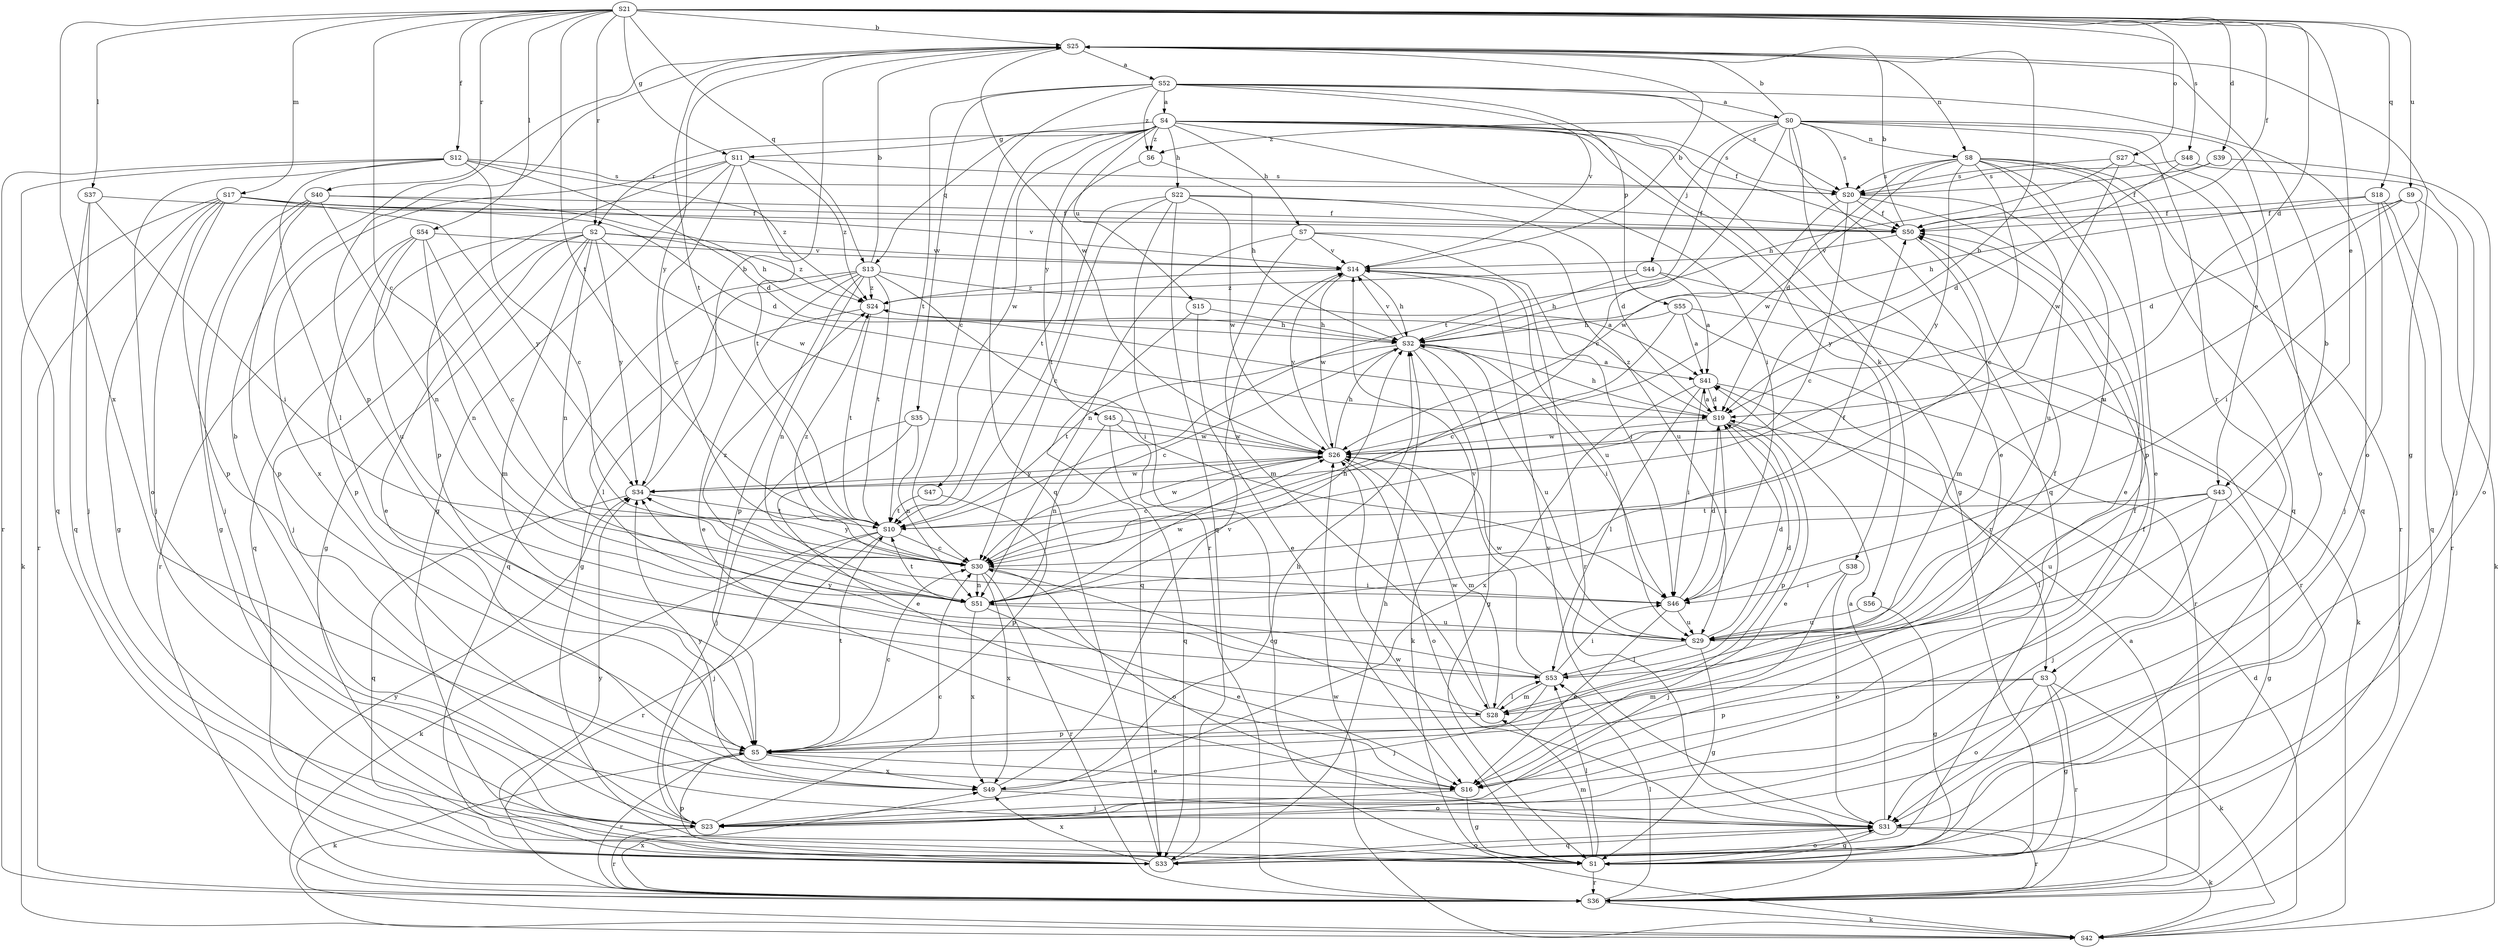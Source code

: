 strict digraph  {
S21;
S4;
S0;
S52;
S41;
S25;
S30;
S39;
S19;
S43;
S16;
S12;
S50;
S11;
S1;
S22;
S7;
S32;
S46;
S44;
S23;
S56;
S42;
S37;
S54;
S53;
S17;
S28;
S8;
S51;
S27;
S31;
S55;
S5;
S18;
S13;
S33;
S40;
S2;
S3;
S36;
S48;
S20;
S10;
S9;
S15;
S29;
S35;
S14;
S47;
S26;
S49;
S45;
S38;
S34;
S6;
S24;
S21 -> S25  [label=b];
S21 -> S30  [label=c];
S21 -> S39  [label=d];
S21 -> S19  [label=d];
S21 -> S43  [label=e];
S21 -> S12  [label=f];
S21 -> S50  [label=f];
S21 -> S11  [label=g];
S21 -> S37  [label=l];
S21 -> S54  [label=l];
S21 -> S17  [label=m];
S21 -> S27  [label=o];
S21 -> S18  [label=q];
S21 -> S13  [label=q];
S21 -> S40  [label=r];
S21 -> S2  [label=r];
S21 -> S48  [label=s];
S21 -> S10  [label=t];
S21 -> S9  [label=u];
S21 -> S49  [label=x];
S4 -> S50  [label=f];
S4 -> S11  [label=g];
S4 -> S1  [label=g];
S4 -> S22  [label=h];
S4 -> S7  [label=h];
S4 -> S46  [label=i];
S4 -> S56  [label=k];
S4 -> S13  [label=q];
S4 -> S33  [label=q];
S4 -> S2  [label=r];
S4 -> S20  [label=s];
S4 -> S15  [label=u];
S4 -> S47  [label=w];
S4 -> S45  [label=y];
S4 -> S38  [label=y];
S4 -> S6  [label=z];
S0 -> S25  [label=b];
S0 -> S30  [label=c];
S0 -> S43  [label=e];
S0 -> S16  [label=e];
S0 -> S44  [label=j];
S0 -> S8  [label=n];
S0 -> S31  [label=o];
S0 -> S33  [label=q];
S0 -> S3  [label=r];
S0 -> S20  [label=s];
S0 -> S10  [label=t];
S0 -> S6  [label=z];
S52 -> S4  [label=a];
S52 -> S0  [label=a];
S52 -> S30  [label=c];
S52 -> S31  [label=o];
S52 -> S55  [label=p];
S52 -> S20  [label=s];
S52 -> S10  [label=t];
S52 -> S35  [label=v];
S52 -> S14  [label=v];
S52 -> S6  [label=z];
S41 -> S19  [label=d];
S41 -> S46  [label=i];
S41 -> S53  [label=l];
S41 -> S3  [label=r];
S41 -> S49  [label=x];
S25 -> S52  [label=a];
S25 -> S1  [label=g];
S25 -> S8  [label=n];
S25 -> S5  [label=p];
S25 -> S10  [label=t];
S25 -> S26  [label=w];
S25 -> S34  [label=y];
S30 -> S46  [label=i];
S30 -> S51  [label=n];
S30 -> S31  [label=o];
S30 -> S36  [label=r];
S30 -> S49  [label=x];
S30 -> S34  [label=y];
S30 -> S24  [label=z];
S39 -> S50  [label=f];
S39 -> S31  [label=o];
S39 -> S20  [label=s];
S19 -> S41  [label=a];
S19 -> S16  [label=e];
S19 -> S32  [label=h];
S19 -> S46  [label=i];
S19 -> S5  [label=p];
S19 -> S26  [label=w];
S19 -> S24  [label=z];
S43 -> S1  [label=g];
S43 -> S23  [label=j];
S43 -> S53  [label=l];
S43 -> S10  [label=t];
S43 -> S29  [label=u];
S16 -> S50  [label=f];
S16 -> S1  [label=g];
S16 -> S23  [label=j];
S12 -> S30  [label=c];
S12 -> S19  [label=d];
S12 -> S53  [label=l];
S12 -> S31  [label=o];
S12 -> S33  [label=q];
S12 -> S36  [label=r];
S12 -> S20  [label=s];
S12 -> S24  [label=z];
S50 -> S25  [label=b];
S50 -> S28  [label=m];
S50 -> S14  [label=v];
S11 -> S30  [label=c];
S11 -> S1  [label=g];
S11 -> S5  [label=p];
S11 -> S20  [label=s];
S11 -> S10  [label=t];
S11 -> S49  [label=x];
S11 -> S24  [label=z];
S1 -> S53  [label=l];
S1 -> S28  [label=m];
S1 -> S31  [label=o];
S1 -> S36  [label=r];
S1 -> S26  [label=w];
S22 -> S30  [label=c];
S22 -> S19  [label=d];
S22 -> S50  [label=f];
S22 -> S33  [label=q];
S22 -> S36  [label=r];
S22 -> S10  [label=t];
S22 -> S26  [label=w];
S7 -> S28  [label=m];
S7 -> S51  [label=n];
S7 -> S36  [label=r];
S7 -> S29  [label=u];
S7 -> S14  [label=v];
S32 -> S41  [label=a];
S32 -> S30  [label=c];
S32 -> S1  [label=g];
S32 -> S46  [label=i];
S32 -> S42  [label=k];
S32 -> S10  [label=t];
S32 -> S29  [label=u];
S32 -> S14  [label=v];
S46 -> S19  [label=d];
S46 -> S16  [label=e];
S46 -> S29  [label=u];
S44 -> S41  [label=a];
S44 -> S32  [label=h];
S44 -> S36  [label=r];
S44 -> S24  [label=z];
S23 -> S25  [label=b];
S23 -> S30  [label=c];
S23 -> S50  [label=f];
S23 -> S36  [label=r];
S56 -> S1  [label=g];
S56 -> S29  [label=u];
S42 -> S19  [label=d];
S42 -> S26  [label=w];
S37 -> S50  [label=f];
S37 -> S46  [label=i];
S37 -> S23  [label=j];
S37 -> S33  [label=q];
S54 -> S30  [label=c];
S54 -> S51  [label=n];
S54 -> S5  [label=p];
S54 -> S36  [label=r];
S54 -> S29  [label=u];
S54 -> S14  [label=v];
S53 -> S19  [label=d];
S53 -> S46  [label=i];
S53 -> S23  [label=j];
S53 -> S28  [label=m];
S53 -> S14  [label=v];
S53 -> S34  [label=y];
S17 -> S19  [label=d];
S17 -> S50  [label=f];
S17 -> S1  [label=g];
S17 -> S23  [label=j];
S17 -> S42  [label=k];
S17 -> S5  [label=p];
S17 -> S36  [label=r];
S17 -> S14  [label=v];
S17 -> S34  [label=y];
S28 -> S30  [label=c];
S28 -> S50  [label=f];
S28 -> S53  [label=l];
S28 -> S5  [label=p];
S28 -> S26  [label=w];
S8 -> S30  [label=c];
S8 -> S19  [label=d];
S8 -> S16  [label=e];
S8 -> S5  [label=p];
S8 -> S33  [label=q];
S8 -> S36  [label=r];
S8 -> S20  [label=s];
S8 -> S29  [label=u];
S8 -> S26  [label=w];
S8 -> S34  [label=y];
S51 -> S16  [label=e];
S51 -> S50  [label=f];
S51 -> S32  [label=h];
S51 -> S10  [label=t];
S51 -> S29  [label=u];
S51 -> S26  [label=w];
S51 -> S49  [label=x];
S51 -> S24  [label=z];
S27 -> S32  [label=h];
S27 -> S33  [label=q];
S27 -> S20  [label=s];
S27 -> S26  [label=w];
S31 -> S41  [label=a];
S31 -> S1  [label=g];
S31 -> S42  [label=k];
S31 -> S33  [label=q];
S31 -> S36  [label=r];
S31 -> S14  [label=v];
S55 -> S41  [label=a];
S55 -> S30  [label=c];
S55 -> S32  [label=h];
S55 -> S42  [label=k];
S55 -> S36  [label=r];
S5 -> S30  [label=c];
S5 -> S16  [label=e];
S5 -> S42  [label=k];
S5 -> S36  [label=r];
S5 -> S10  [label=t];
S5 -> S49  [label=x];
S18 -> S50  [label=f];
S18 -> S32  [label=h];
S18 -> S23  [label=j];
S18 -> S33  [label=q];
S18 -> S36  [label=r];
S13 -> S41  [label=a];
S13 -> S25  [label=b];
S13 -> S16  [label=e];
S13 -> S1  [label=g];
S13 -> S46  [label=i];
S13 -> S51  [label=n];
S13 -> S5  [label=p];
S13 -> S33  [label=q];
S13 -> S10  [label=t];
S13 -> S24  [label=z];
S33 -> S32  [label=h];
S33 -> S31  [label=o];
S33 -> S5  [label=p];
S33 -> S49  [label=x];
S33 -> S34  [label=y];
S40 -> S50  [label=f];
S40 -> S1  [label=g];
S40 -> S32  [label=h];
S40 -> S23  [label=j];
S40 -> S51  [label=n];
S40 -> S5  [label=p];
S2 -> S16  [label=e];
S2 -> S1  [label=g];
S2 -> S23  [label=j];
S2 -> S28  [label=m];
S2 -> S51  [label=n];
S2 -> S33  [label=q];
S2 -> S14  [label=v];
S2 -> S26  [label=w];
S2 -> S34  [label=y];
S2 -> S24  [label=z];
S3 -> S1  [label=g];
S3 -> S42  [label=k];
S3 -> S28  [label=m];
S3 -> S31  [label=o];
S3 -> S5  [label=p];
S3 -> S36  [label=r];
S36 -> S41  [label=a];
S36 -> S42  [label=k];
S36 -> S53  [label=l];
S36 -> S49  [label=x];
S36 -> S34  [label=y];
S48 -> S19  [label=d];
S48 -> S23  [label=j];
S48 -> S20  [label=s];
S20 -> S30  [label=c];
S20 -> S16  [label=e];
S20 -> S50  [label=f];
S20 -> S29  [label=u];
S20 -> S26  [label=w];
S10 -> S30  [label=c];
S10 -> S23  [label=j];
S10 -> S42  [label=k];
S10 -> S36  [label=r];
S10 -> S26  [label=w];
S9 -> S19  [label=d];
S9 -> S50  [label=f];
S9 -> S46  [label=i];
S9 -> S42  [label=k];
S9 -> S51  [label=n];
S15 -> S16  [label=e];
S15 -> S32  [label=h];
S15 -> S33  [label=q];
S29 -> S25  [label=b];
S29 -> S19  [label=d];
S29 -> S1  [label=g];
S29 -> S53  [label=l];
S29 -> S26  [label=w];
S35 -> S16  [label=e];
S35 -> S23  [label=j];
S35 -> S51  [label=n];
S35 -> S26  [label=w];
S14 -> S25  [label=b];
S14 -> S32  [label=h];
S14 -> S46  [label=i];
S14 -> S29  [label=u];
S14 -> S26  [label=w];
S14 -> S24  [label=z];
S47 -> S5  [label=p];
S47 -> S10  [label=t];
S26 -> S25  [label=b];
S26 -> S30  [label=c];
S26 -> S32  [label=h];
S26 -> S28  [label=m];
S26 -> S31  [label=o];
S26 -> S14  [label=v];
S26 -> S34  [label=y];
S49 -> S32  [label=h];
S49 -> S31  [label=o];
S49 -> S14  [label=v];
S49 -> S34  [label=y];
S45 -> S1  [label=g];
S45 -> S51  [label=n];
S45 -> S33  [label=q];
S45 -> S26  [label=w];
S38 -> S46  [label=i];
S38 -> S23  [label=j];
S38 -> S31  [label=o];
S34 -> S25  [label=b];
S34 -> S33  [label=q];
S34 -> S10  [label=t];
S34 -> S26  [label=w];
S6 -> S32  [label=h];
S6 -> S10  [label=t];
S24 -> S32  [label=h];
S24 -> S53  [label=l];
S24 -> S10  [label=t];
}
